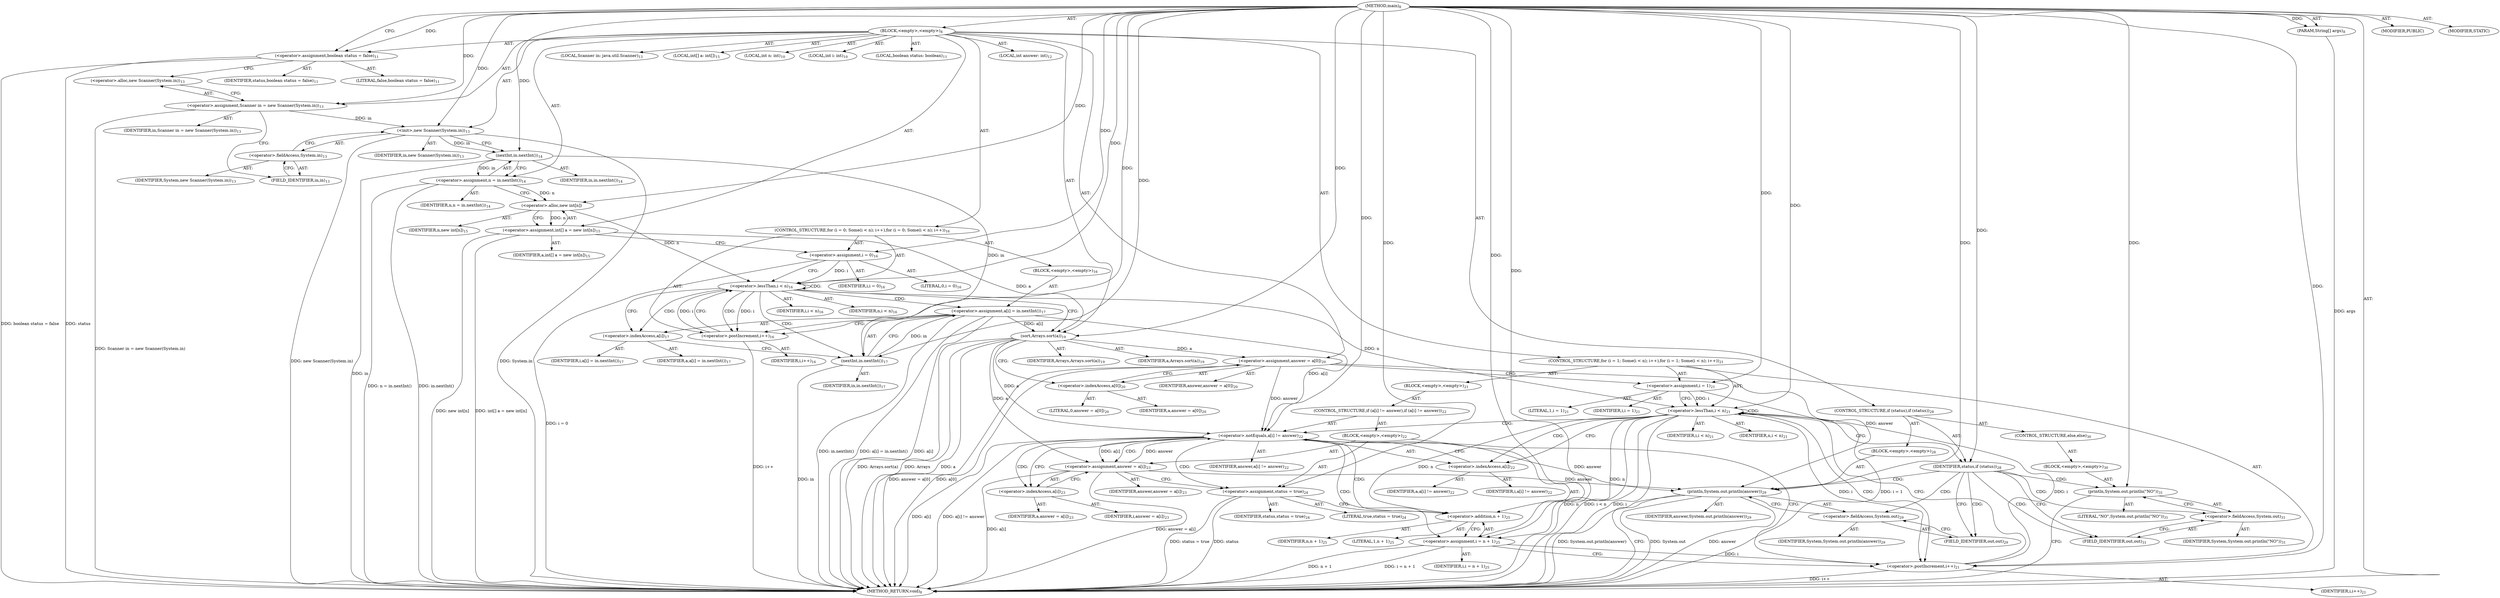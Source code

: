 digraph "main" {  
"19" [label = <(METHOD,main)<SUB>8</SUB>> ]
"20" [label = <(PARAM,String[] args)<SUB>8</SUB>> ]
"21" [label = <(BLOCK,&lt;empty&gt;,&lt;empty&gt;)<SUB>8</SUB>> ]
"22" [label = <(LOCAL,int n: int)<SUB>10</SUB>> ]
"23" [label = <(LOCAL,int i: int)<SUB>10</SUB>> ]
"24" [label = <(LOCAL,boolean status: boolean)<SUB>11</SUB>> ]
"25" [label = <(&lt;operator&gt;.assignment,boolean status = false)<SUB>11</SUB>> ]
"26" [label = <(IDENTIFIER,status,boolean status = false)<SUB>11</SUB>> ]
"27" [label = <(LITERAL,false,boolean status = false)<SUB>11</SUB>> ]
"28" [label = <(LOCAL,int answer: int)<SUB>12</SUB>> ]
"4" [label = <(LOCAL,Scanner in: java.util.Scanner)<SUB>13</SUB>> ]
"29" [label = <(&lt;operator&gt;.assignment,Scanner in = new Scanner(System.in))<SUB>13</SUB>> ]
"30" [label = <(IDENTIFIER,in,Scanner in = new Scanner(System.in))<SUB>13</SUB>> ]
"31" [label = <(&lt;operator&gt;.alloc,new Scanner(System.in))<SUB>13</SUB>> ]
"32" [label = <(&lt;init&gt;,new Scanner(System.in))<SUB>13</SUB>> ]
"3" [label = <(IDENTIFIER,in,new Scanner(System.in))<SUB>13</SUB>> ]
"33" [label = <(&lt;operator&gt;.fieldAccess,System.in)<SUB>13</SUB>> ]
"34" [label = <(IDENTIFIER,System,new Scanner(System.in))<SUB>13</SUB>> ]
"35" [label = <(FIELD_IDENTIFIER,in,in)<SUB>13</SUB>> ]
"36" [label = <(&lt;operator&gt;.assignment,n = in.nextInt())<SUB>14</SUB>> ]
"37" [label = <(IDENTIFIER,n,n = in.nextInt())<SUB>14</SUB>> ]
"38" [label = <(nextInt,in.nextInt())<SUB>14</SUB>> ]
"39" [label = <(IDENTIFIER,in,in.nextInt())<SUB>14</SUB>> ]
"40" [label = <(LOCAL,int[] a: int[])<SUB>15</SUB>> ]
"41" [label = <(&lt;operator&gt;.assignment,int[] a = new int[n])<SUB>15</SUB>> ]
"42" [label = <(IDENTIFIER,a,int[] a = new int[n])<SUB>15</SUB>> ]
"43" [label = <(&lt;operator&gt;.alloc,new int[n])> ]
"44" [label = <(IDENTIFIER,n,new int[n])<SUB>15</SUB>> ]
"45" [label = <(CONTROL_STRUCTURE,for (i = 0; Some(i &lt; n); i++),for (i = 0; Some(i &lt; n); i++))<SUB>16</SUB>> ]
"46" [label = <(&lt;operator&gt;.assignment,i = 0)<SUB>16</SUB>> ]
"47" [label = <(IDENTIFIER,i,i = 0)<SUB>16</SUB>> ]
"48" [label = <(LITERAL,0,i = 0)<SUB>16</SUB>> ]
"49" [label = <(&lt;operator&gt;.lessThan,i &lt; n)<SUB>16</SUB>> ]
"50" [label = <(IDENTIFIER,i,i &lt; n)<SUB>16</SUB>> ]
"51" [label = <(IDENTIFIER,n,i &lt; n)<SUB>16</SUB>> ]
"52" [label = <(&lt;operator&gt;.postIncrement,i++)<SUB>16</SUB>> ]
"53" [label = <(IDENTIFIER,i,i++)<SUB>16</SUB>> ]
"54" [label = <(BLOCK,&lt;empty&gt;,&lt;empty&gt;)<SUB>16</SUB>> ]
"55" [label = <(&lt;operator&gt;.assignment,a[i] = in.nextInt())<SUB>17</SUB>> ]
"56" [label = <(&lt;operator&gt;.indexAccess,a[i])<SUB>17</SUB>> ]
"57" [label = <(IDENTIFIER,a,a[i] = in.nextInt())<SUB>17</SUB>> ]
"58" [label = <(IDENTIFIER,i,a[i] = in.nextInt())<SUB>17</SUB>> ]
"59" [label = <(nextInt,in.nextInt())<SUB>17</SUB>> ]
"60" [label = <(IDENTIFIER,in,in.nextInt())<SUB>17</SUB>> ]
"61" [label = <(sort,Arrays.sort(a))<SUB>19</SUB>> ]
"62" [label = <(IDENTIFIER,Arrays,Arrays.sort(a))<SUB>19</SUB>> ]
"63" [label = <(IDENTIFIER,a,Arrays.sort(a))<SUB>19</SUB>> ]
"64" [label = <(&lt;operator&gt;.assignment,answer = a[0])<SUB>20</SUB>> ]
"65" [label = <(IDENTIFIER,answer,answer = a[0])<SUB>20</SUB>> ]
"66" [label = <(&lt;operator&gt;.indexAccess,a[0])<SUB>20</SUB>> ]
"67" [label = <(IDENTIFIER,a,answer = a[0])<SUB>20</SUB>> ]
"68" [label = <(LITERAL,0,answer = a[0])<SUB>20</SUB>> ]
"69" [label = <(CONTROL_STRUCTURE,for (i = 1; Some(i &lt; n); i++),for (i = 1; Some(i &lt; n); i++))<SUB>21</SUB>> ]
"70" [label = <(&lt;operator&gt;.assignment,i = 1)<SUB>21</SUB>> ]
"71" [label = <(IDENTIFIER,i,i = 1)<SUB>21</SUB>> ]
"72" [label = <(LITERAL,1,i = 1)<SUB>21</SUB>> ]
"73" [label = <(&lt;operator&gt;.lessThan,i &lt; n)<SUB>21</SUB>> ]
"74" [label = <(IDENTIFIER,i,i &lt; n)<SUB>21</SUB>> ]
"75" [label = <(IDENTIFIER,n,i &lt; n)<SUB>21</SUB>> ]
"76" [label = <(&lt;operator&gt;.postIncrement,i++)<SUB>21</SUB>> ]
"77" [label = <(IDENTIFIER,i,i++)<SUB>21</SUB>> ]
"78" [label = <(BLOCK,&lt;empty&gt;,&lt;empty&gt;)<SUB>21</SUB>> ]
"79" [label = <(CONTROL_STRUCTURE,if (a[i] != answer),if (a[i] != answer))<SUB>22</SUB>> ]
"80" [label = <(&lt;operator&gt;.notEquals,a[i] != answer)<SUB>22</SUB>> ]
"81" [label = <(&lt;operator&gt;.indexAccess,a[i])<SUB>22</SUB>> ]
"82" [label = <(IDENTIFIER,a,a[i] != answer)<SUB>22</SUB>> ]
"83" [label = <(IDENTIFIER,i,a[i] != answer)<SUB>22</SUB>> ]
"84" [label = <(IDENTIFIER,answer,a[i] != answer)<SUB>22</SUB>> ]
"85" [label = <(BLOCK,&lt;empty&gt;,&lt;empty&gt;)<SUB>22</SUB>> ]
"86" [label = <(&lt;operator&gt;.assignment,answer = a[i])<SUB>23</SUB>> ]
"87" [label = <(IDENTIFIER,answer,answer = a[i])<SUB>23</SUB>> ]
"88" [label = <(&lt;operator&gt;.indexAccess,a[i])<SUB>23</SUB>> ]
"89" [label = <(IDENTIFIER,a,answer = a[i])<SUB>23</SUB>> ]
"90" [label = <(IDENTIFIER,i,answer = a[i])<SUB>23</SUB>> ]
"91" [label = <(&lt;operator&gt;.assignment,status = true)<SUB>24</SUB>> ]
"92" [label = <(IDENTIFIER,status,status = true)<SUB>24</SUB>> ]
"93" [label = <(LITERAL,true,status = true)<SUB>24</SUB>> ]
"94" [label = <(&lt;operator&gt;.assignment,i = n + 1)<SUB>25</SUB>> ]
"95" [label = <(IDENTIFIER,i,i = n + 1)<SUB>25</SUB>> ]
"96" [label = <(&lt;operator&gt;.addition,n + 1)<SUB>25</SUB>> ]
"97" [label = <(IDENTIFIER,n,n + 1)<SUB>25</SUB>> ]
"98" [label = <(LITERAL,1,n + 1)<SUB>25</SUB>> ]
"99" [label = <(CONTROL_STRUCTURE,if (status),if (status))<SUB>28</SUB>> ]
"100" [label = <(IDENTIFIER,status,if (status))<SUB>28</SUB>> ]
"101" [label = <(BLOCK,&lt;empty&gt;,&lt;empty&gt;)<SUB>28</SUB>> ]
"102" [label = <(println,System.out.println(answer))<SUB>29</SUB>> ]
"103" [label = <(&lt;operator&gt;.fieldAccess,System.out)<SUB>29</SUB>> ]
"104" [label = <(IDENTIFIER,System,System.out.println(answer))<SUB>29</SUB>> ]
"105" [label = <(FIELD_IDENTIFIER,out,out)<SUB>29</SUB>> ]
"106" [label = <(IDENTIFIER,answer,System.out.println(answer))<SUB>29</SUB>> ]
"107" [label = <(CONTROL_STRUCTURE,else,else)<SUB>30</SUB>> ]
"108" [label = <(BLOCK,&lt;empty&gt;,&lt;empty&gt;)<SUB>30</SUB>> ]
"109" [label = <(println,System.out.println(&quot;NO&quot;))<SUB>31</SUB>> ]
"110" [label = <(&lt;operator&gt;.fieldAccess,System.out)<SUB>31</SUB>> ]
"111" [label = <(IDENTIFIER,System,System.out.println(&quot;NO&quot;))<SUB>31</SUB>> ]
"112" [label = <(FIELD_IDENTIFIER,out,out)<SUB>31</SUB>> ]
"113" [label = <(LITERAL,&quot;NO&quot;,System.out.println(&quot;NO&quot;))<SUB>31</SUB>> ]
"114" [label = <(MODIFIER,PUBLIC)> ]
"115" [label = <(MODIFIER,STATIC)> ]
"116" [label = <(METHOD_RETURN,void)<SUB>8</SUB>> ]
  "19" -> "20"  [ label = "AST: "] 
  "19" -> "21"  [ label = "AST: "] 
  "19" -> "114"  [ label = "AST: "] 
  "19" -> "115"  [ label = "AST: "] 
  "19" -> "116"  [ label = "AST: "] 
  "21" -> "22"  [ label = "AST: "] 
  "21" -> "23"  [ label = "AST: "] 
  "21" -> "24"  [ label = "AST: "] 
  "21" -> "25"  [ label = "AST: "] 
  "21" -> "28"  [ label = "AST: "] 
  "21" -> "4"  [ label = "AST: "] 
  "21" -> "29"  [ label = "AST: "] 
  "21" -> "32"  [ label = "AST: "] 
  "21" -> "36"  [ label = "AST: "] 
  "21" -> "40"  [ label = "AST: "] 
  "21" -> "41"  [ label = "AST: "] 
  "21" -> "45"  [ label = "AST: "] 
  "21" -> "61"  [ label = "AST: "] 
  "21" -> "64"  [ label = "AST: "] 
  "21" -> "69"  [ label = "AST: "] 
  "21" -> "99"  [ label = "AST: "] 
  "25" -> "26"  [ label = "AST: "] 
  "25" -> "27"  [ label = "AST: "] 
  "29" -> "30"  [ label = "AST: "] 
  "29" -> "31"  [ label = "AST: "] 
  "32" -> "3"  [ label = "AST: "] 
  "32" -> "33"  [ label = "AST: "] 
  "33" -> "34"  [ label = "AST: "] 
  "33" -> "35"  [ label = "AST: "] 
  "36" -> "37"  [ label = "AST: "] 
  "36" -> "38"  [ label = "AST: "] 
  "38" -> "39"  [ label = "AST: "] 
  "41" -> "42"  [ label = "AST: "] 
  "41" -> "43"  [ label = "AST: "] 
  "43" -> "44"  [ label = "AST: "] 
  "45" -> "46"  [ label = "AST: "] 
  "45" -> "49"  [ label = "AST: "] 
  "45" -> "52"  [ label = "AST: "] 
  "45" -> "54"  [ label = "AST: "] 
  "46" -> "47"  [ label = "AST: "] 
  "46" -> "48"  [ label = "AST: "] 
  "49" -> "50"  [ label = "AST: "] 
  "49" -> "51"  [ label = "AST: "] 
  "52" -> "53"  [ label = "AST: "] 
  "54" -> "55"  [ label = "AST: "] 
  "55" -> "56"  [ label = "AST: "] 
  "55" -> "59"  [ label = "AST: "] 
  "56" -> "57"  [ label = "AST: "] 
  "56" -> "58"  [ label = "AST: "] 
  "59" -> "60"  [ label = "AST: "] 
  "61" -> "62"  [ label = "AST: "] 
  "61" -> "63"  [ label = "AST: "] 
  "64" -> "65"  [ label = "AST: "] 
  "64" -> "66"  [ label = "AST: "] 
  "66" -> "67"  [ label = "AST: "] 
  "66" -> "68"  [ label = "AST: "] 
  "69" -> "70"  [ label = "AST: "] 
  "69" -> "73"  [ label = "AST: "] 
  "69" -> "76"  [ label = "AST: "] 
  "69" -> "78"  [ label = "AST: "] 
  "70" -> "71"  [ label = "AST: "] 
  "70" -> "72"  [ label = "AST: "] 
  "73" -> "74"  [ label = "AST: "] 
  "73" -> "75"  [ label = "AST: "] 
  "76" -> "77"  [ label = "AST: "] 
  "78" -> "79"  [ label = "AST: "] 
  "79" -> "80"  [ label = "AST: "] 
  "79" -> "85"  [ label = "AST: "] 
  "80" -> "81"  [ label = "AST: "] 
  "80" -> "84"  [ label = "AST: "] 
  "81" -> "82"  [ label = "AST: "] 
  "81" -> "83"  [ label = "AST: "] 
  "85" -> "86"  [ label = "AST: "] 
  "85" -> "91"  [ label = "AST: "] 
  "85" -> "94"  [ label = "AST: "] 
  "86" -> "87"  [ label = "AST: "] 
  "86" -> "88"  [ label = "AST: "] 
  "88" -> "89"  [ label = "AST: "] 
  "88" -> "90"  [ label = "AST: "] 
  "91" -> "92"  [ label = "AST: "] 
  "91" -> "93"  [ label = "AST: "] 
  "94" -> "95"  [ label = "AST: "] 
  "94" -> "96"  [ label = "AST: "] 
  "96" -> "97"  [ label = "AST: "] 
  "96" -> "98"  [ label = "AST: "] 
  "99" -> "100"  [ label = "AST: "] 
  "99" -> "101"  [ label = "AST: "] 
  "99" -> "107"  [ label = "AST: "] 
  "101" -> "102"  [ label = "AST: "] 
  "102" -> "103"  [ label = "AST: "] 
  "102" -> "106"  [ label = "AST: "] 
  "103" -> "104"  [ label = "AST: "] 
  "103" -> "105"  [ label = "AST: "] 
  "107" -> "108"  [ label = "AST: "] 
  "108" -> "109"  [ label = "AST: "] 
  "109" -> "110"  [ label = "AST: "] 
  "109" -> "113"  [ label = "AST: "] 
  "110" -> "111"  [ label = "AST: "] 
  "110" -> "112"  [ label = "AST: "] 
  "25" -> "31"  [ label = "CFG: "] 
  "29" -> "35"  [ label = "CFG: "] 
  "32" -> "38"  [ label = "CFG: "] 
  "36" -> "43"  [ label = "CFG: "] 
  "41" -> "46"  [ label = "CFG: "] 
  "61" -> "66"  [ label = "CFG: "] 
  "64" -> "70"  [ label = "CFG: "] 
  "31" -> "29"  [ label = "CFG: "] 
  "33" -> "32"  [ label = "CFG: "] 
  "38" -> "36"  [ label = "CFG: "] 
  "43" -> "41"  [ label = "CFG: "] 
  "46" -> "49"  [ label = "CFG: "] 
  "49" -> "56"  [ label = "CFG: "] 
  "49" -> "61"  [ label = "CFG: "] 
  "52" -> "49"  [ label = "CFG: "] 
  "66" -> "64"  [ label = "CFG: "] 
  "70" -> "73"  [ label = "CFG: "] 
  "73" -> "100"  [ label = "CFG: "] 
  "73" -> "81"  [ label = "CFG: "] 
  "76" -> "73"  [ label = "CFG: "] 
  "100" -> "105"  [ label = "CFG: "] 
  "100" -> "112"  [ label = "CFG: "] 
  "35" -> "33"  [ label = "CFG: "] 
  "55" -> "52"  [ label = "CFG: "] 
  "102" -> "116"  [ label = "CFG: "] 
  "56" -> "59"  [ label = "CFG: "] 
  "59" -> "55"  [ label = "CFG: "] 
  "80" -> "88"  [ label = "CFG: "] 
  "80" -> "76"  [ label = "CFG: "] 
  "103" -> "102"  [ label = "CFG: "] 
  "109" -> "116"  [ label = "CFG: "] 
  "81" -> "80"  [ label = "CFG: "] 
  "86" -> "91"  [ label = "CFG: "] 
  "91" -> "96"  [ label = "CFG: "] 
  "94" -> "76"  [ label = "CFG: "] 
  "105" -> "103"  [ label = "CFG: "] 
  "110" -> "109"  [ label = "CFG: "] 
  "88" -> "86"  [ label = "CFG: "] 
  "96" -> "94"  [ label = "CFG: "] 
  "112" -> "110"  [ label = "CFG: "] 
  "19" -> "25"  [ label = "CFG: "] 
  "20" -> "116"  [ label = "DDG: args"] 
  "25" -> "116"  [ label = "DDG: status"] 
  "25" -> "116"  [ label = "DDG: boolean status = false"] 
  "29" -> "116"  [ label = "DDG: Scanner in = new Scanner(System.in)"] 
  "32" -> "116"  [ label = "DDG: System.in"] 
  "32" -> "116"  [ label = "DDG: new Scanner(System.in)"] 
  "38" -> "116"  [ label = "DDG: in"] 
  "36" -> "116"  [ label = "DDG: in.nextInt()"] 
  "36" -> "116"  [ label = "DDG: n = in.nextInt()"] 
  "41" -> "116"  [ label = "DDG: new int[n]"] 
  "41" -> "116"  [ label = "DDG: int[] a = new int[n]"] 
  "46" -> "116"  [ label = "DDG: i = 0"] 
  "61" -> "116"  [ label = "DDG: a"] 
  "61" -> "116"  [ label = "DDG: Arrays.sort(a)"] 
  "64" -> "116"  [ label = "DDG: a[0]"] 
  "64" -> "116"  [ label = "DDG: answer = a[0]"] 
  "70" -> "116"  [ label = "DDG: i = 1"] 
  "73" -> "116"  [ label = "DDG: i"] 
  "73" -> "116"  [ label = "DDG: n"] 
  "73" -> "116"  [ label = "DDG: i &lt; n"] 
  "102" -> "116"  [ label = "DDG: System.out"] 
  "102" -> "116"  [ label = "DDG: answer"] 
  "102" -> "116"  [ label = "DDG: System.out.println(answer)"] 
  "80" -> "116"  [ label = "DDG: a[i]"] 
  "80" -> "116"  [ label = "DDG: a[i] != answer"] 
  "86" -> "116"  [ label = "DDG: a[i]"] 
  "86" -> "116"  [ label = "DDG: answer = a[i]"] 
  "91" -> "116"  [ label = "DDG: status"] 
  "91" -> "116"  [ label = "DDG: status = true"] 
  "94" -> "116"  [ label = "DDG: n + 1"] 
  "94" -> "116"  [ label = "DDG: i = n + 1"] 
  "76" -> "116"  [ label = "DDG: i++"] 
  "55" -> "116"  [ label = "DDG: a[i]"] 
  "59" -> "116"  [ label = "DDG: in"] 
  "55" -> "116"  [ label = "DDG: in.nextInt()"] 
  "55" -> "116"  [ label = "DDG: a[i] = in.nextInt()"] 
  "52" -> "116"  [ label = "DDG: i++"] 
  "61" -> "116"  [ label = "DDG: Arrays"] 
  "19" -> "20"  [ label = "DDG: "] 
  "19" -> "25"  [ label = "DDG: "] 
  "19" -> "29"  [ label = "DDG: "] 
  "38" -> "36"  [ label = "DDG: in"] 
  "43" -> "41"  [ label = "DDG: n"] 
  "61" -> "64"  [ label = "DDG: a"] 
  "29" -> "32"  [ label = "DDG: in"] 
  "19" -> "32"  [ label = "DDG: "] 
  "19" -> "46"  [ label = "DDG: "] 
  "19" -> "61"  [ label = "DDG: "] 
  "41" -> "61"  [ label = "DDG: a"] 
  "55" -> "61"  [ label = "DDG: a[i]"] 
  "19" -> "70"  [ label = "DDG: "] 
  "19" -> "100"  [ label = "DDG: "] 
  "32" -> "38"  [ label = "DDG: in"] 
  "19" -> "38"  [ label = "DDG: "] 
  "36" -> "43"  [ label = "DDG: n"] 
  "19" -> "43"  [ label = "DDG: "] 
  "46" -> "49"  [ label = "DDG: i"] 
  "52" -> "49"  [ label = "DDG: i"] 
  "19" -> "49"  [ label = "DDG: "] 
  "43" -> "49"  [ label = "DDG: n"] 
  "49" -> "52"  [ label = "DDG: i"] 
  "19" -> "52"  [ label = "DDG: "] 
  "59" -> "55"  [ label = "DDG: in"] 
  "70" -> "73"  [ label = "DDG: i"] 
  "76" -> "73"  [ label = "DDG: i"] 
  "19" -> "73"  [ label = "DDG: "] 
  "49" -> "73"  [ label = "DDG: n"] 
  "73" -> "76"  [ label = "DDG: i"] 
  "94" -> "76"  [ label = "DDG: i"] 
  "19" -> "76"  [ label = "DDG: "] 
  "64" -> "102"  [ label = "DDG: answer"] 
  "80" -> "102"  [ label = "DDG: answer"] 
  "86" -> "102"  [ label = "DDG: answer"] 
  "19" -> "102"  [ label = "DDG: "] 
  "38" -> "59"  [ label = "DDG: in"] 
  "19" -> "59"  [ label = "DDG: "] 
  "61" -> "80"  [ label = "DDG: a"] 
  "55" -> "80"  [ label = "DDG: a[i]"] 
  "64" -> "80"  [ label = "DDG: answer"] 
  "86" -> "80"  [ label = "DDG: answer"] 
  "19" -> "80"  [ label = "DDG: "] 
  "61" -> "86"  [ label = "DDG: a"] 
  "80" -> "86"  [ label = "DDG: a[i]"] 
  "19" -> "91"  [ label = "DDG: "] 
  "73" -> "94"  [ label = "DDG: n"] 
  "19" -> "94"  [ label = "DDG: "] 
  "19" -> "109"  [ label = "DDG: "] 
  "73" -> "96"  [ label = "DDG: n"] 
  "19" -> "96"  [ label = "DDG: "] 
  "49" -> "49"  [ label = "CDG: "] 
  "49" -> "52"  [ label = "CDG: "] 
  "49" -> "56"  [ label = "CDG: "] 
  "49" -> "59"  [ label = "CDG: "] 
  "49" -> "55"  [ label = "CDG: "] 
  "73" -> "80"  [ label = "CDG: "] 
  "73" -> "73"  [ label = "CDG: "] 
  "73" -> "81"  [ label = "CDG: "] 
  "73" -> "76"  [ label = "CDG: "] 
  "100" -> "105"  [ label = "CDG: "] 
  "100" -> "102"  [ label = "CDG: "] 
  "100" -> "103"  [ label = "CDG: "] 
  "100" -> "110"  [ label = "CDG: "] 
  "100" -> "112"  [ label = "CDG: "] 
  "100" -> "109"  [ label = "CDG: "] 
  "80" -> "94"  [ label = "CDG: "] 
  "80" -> "96"  [ label = "CDG: "] 
  "80" -> "88"  [ label = "CDG: "] 
  "80" -> "91"  [ label = "CDG: "] 
  "80" -> "86"  [ label = "CDG: "] 
}
